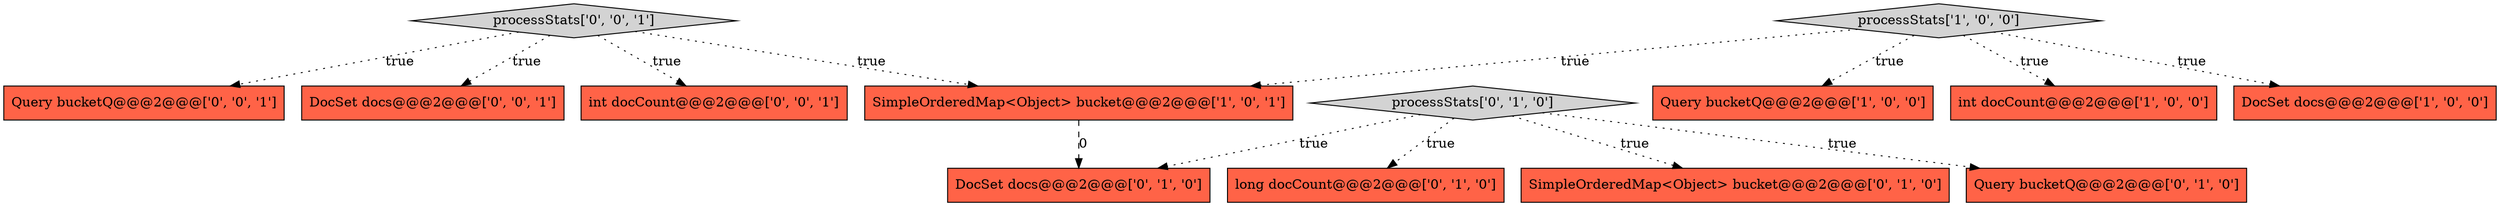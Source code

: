 digraph {
13 [style = filled, label = "Query bucketQ@@@2@@@['0', '0', '1']", fillcolor = tomato, shape = box image = "AAA0AAABBB3BBB"];
7 [style = filled, label = "long docCount@@@2@@@['0', '1', '0']", fillcolor = tomato, shape = box image = "AAA0AAABBB2BBB"];
5 [style = filled, label = "SimpleOrderedMap<Object> bucket@@@2@@@['0', '1', '0']", fillcolor = tomato, shape = box image = "AAA0AAABBB2BBB"];
8 [style = filled, label = "DocSet docs@@@2@@@['0', '1', '0']", fillcolor = tomato, shape = box image = "AAA1AAABBB2BBB"];
6 [style = filled, label = "Query bucketQ@@@2@@@['0', '1', '0']", fillcolor = tomato, shape = box image = "AAA0AAABBB2BBB"];
9 [style = filled, label = "processStats['0', '1', '0']", fillcolor = lightgray, shape = diamond image = "AAA0AAABBB2BBB"];
0 [style = filled, label = "Query bucketQ@@@2@@@['1', '0', '0']", fillcolor = tomato, shape = box image = "AAA0AAABBB1BBB"];
2 [style = filled, label = "processStats['1', '0', '0']", fillcolor = lightgray, shape = diamond image = "AAA0AAABBB1BBB"];
11 [style = filled, label = "DocSet docs@@@2@@@['0', '0', '1']", fillcolor = tomato, shape = box image = "AAA0AAABBB3BBB"];
12 [style = filled, label = "processStats['0', '0', '1']", fillcolor = lightgray, shape = diamond image = "AAA0AAABBB3BBB"];
1 [style = filled, label = "int docCount@@@2@@@['1', '0', '0']", fillcolor = tomato, shape = box image = "AAA0AAABBB1BBB"];
10 [style = filled, label = "int docCount@@@2@@@['0', '0', '1']", fillcolor = tomato, shape = box image = "AAA0AAABBB3BBB"];
4 [style = filled, label = "SimpleOrderedMap<Object> bucket@@@2@@@['1', '0', '1']", fillcolor = tomato, shape = box image = "AAA0AAABBB1BBB"];
3 [style = filled, label = "DocSet docs@@@2@@@['1', '0', '0']", fillcolor = tomato, shape = box image = "AAA0AAABBB1BBB"];
2->3 [style = dotted, label="true"];
12->4 [style = dotted, label="true"];
12->13 [style = dotted, label="true"];
2->0 [style = dotted, label="true"];
4->8 [style = dashed, label="0"];
9->7 [style = dotted, label="true"];
12->10 [style = dotted, label="true"];
9->6 [style = dotted, label="true"];
2->1 [style = dotted, label="true"];
2->4 [style = dotted, label="true"];
12->11 [style = dotted, label="true"];
9->8 [style = dotted, label="true"];
9->5 [style = dotted, label="true"];
}
